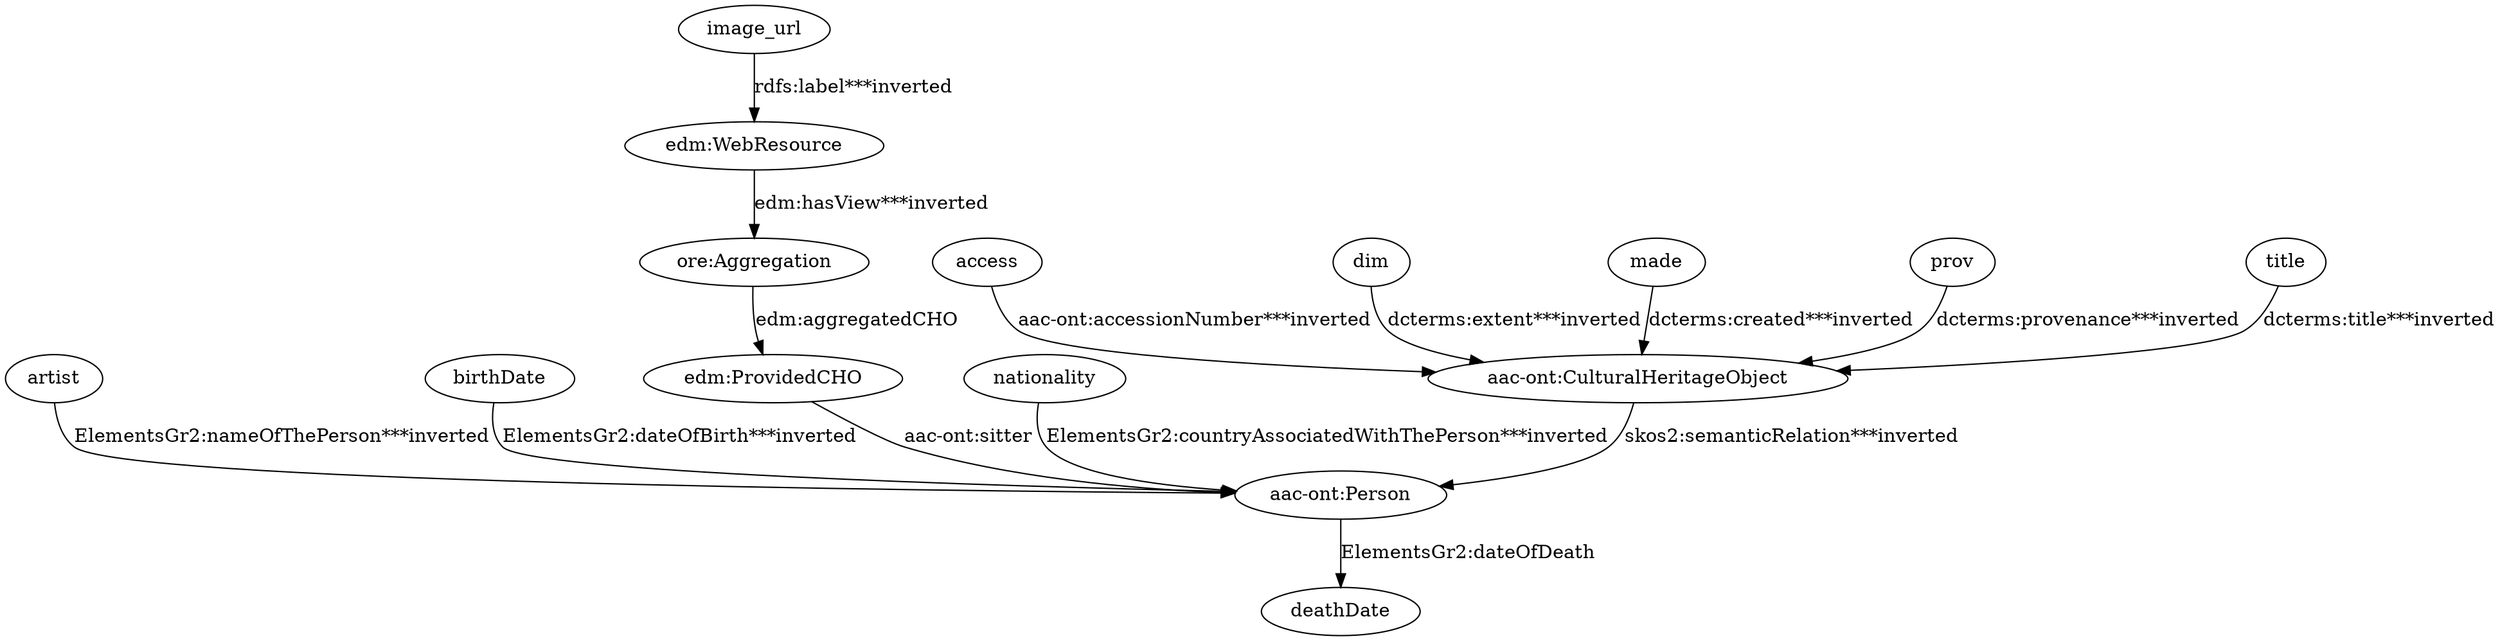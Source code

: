 digraph {
  "aac-ont:CulturalHeritageObject1" [type=class_uri,label="aac-ont:CulturalHeritageObject"]
  "aac-ont:Person1" [type=class_uri,label="aac-ont:Person"]
  deathDate [type=attribute_name,label=deathDate]
  access [type=attribute_name,label=access]
  artist [type=attribute_name,label=artist]
  birthDate [type=attribute_name,label=birthDate]
  dim [type=attribute_name,label=dim]
  "edm:ProvidedCHO" [type=class_uri,label="edm:ProvidedCHO"]
  "edm:WebResource1" [type=class_uri,label="edm:WebResource"]
  "ore:Aggregation" [type=class_uri,label="ore:Aggregation"]
  image_url [type=attribute_name,label=image_url]
  made [type=attribute_name,label=made]
  nationality [type=attribute_name,label=nationality]
  prov [type=attribute_name,label=prov]
  title [type=attribute_name,label=title]
  "aac-ont:CulturalHeritageObject1" -> "aac-ont:Person1" [type=inherited,label="skos2:semanticRelation***inverted",weight=4]
  "aac-ont:Person1" -> deathDate [label="ElementsGr2:dateOfDeath",type=st_property_uri]
  access -> "aac-ont:CulturalHeritageObject1" [type=st_property_uri,label="aac-ont:accessionNumber***inverted",weight=1]
  artist -> "aac-ont:Person1" [type=st_property_uri,label="ElementsGr2:nameOfThePerson***inverted",weight=1]
  birthDate -> "aac-ont:Person1" [type=st_property_uri,label="ElementsGr2:dateOfBirth***inverted",weight=1]
  dim -> "aac-ont:CulturalHeritageObject1" [type=st_property_uri,label="dcterms:extent***inverted",weight=1]
  "edm:ProvidedCHO" -> "aac-ont:Person1" [label="aac-ont:sitter",type=direct_property_uri,weight=1]
  "edm:WebResource1" -> "ore:Aggregation" [type=direct_property_uri,label="edm:hasView***inverted",weight=1]
  image_url -> "edm:WebResource1" [type=st_property_uri,label="rdfs:label***inverted",weight=1]
  made -> "aac-ont:CulturalHeritageObject1" [type=st_property_uri,label="dcterms:created***inverted",weight=1]
  nationality -> "aac-ont:Person1" [type=st_property_uri,label="ElementsGr2:countryAssociatedWithThePerson***inverted",weight=1]
  "ore:Aggregation" -> "edm:ProvidedCHO" [label="edm:aggregatedCHO",type=direct_property_uri,weight=1]
  prov -> "aac-ont:CulturalHeritageObject1" [type=st_property_uri,label="dcterms:provenance***inverted",weight=1]
  title -> "aac-ont:CulturalHeritageObject1" [type=st_property_uri,label="dcterms:title***inverted",weight=1]
}
